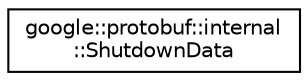 digraph "类继承关系图"
{
 // LATEX_PDF_SIZE
  edge [fontname="Helvetica",fontsize="10",labelfontname="Helvetica",labelfontsize="10"];
  node [fontname="Helvetica",fontsize="10",shape=record];
  rankdir="LR";
  Node0 [label="google::protobuf::internal\l::ShutdownData",height=0.2,width=0.4,color="black", fillcolor="white", style="filled",URL="$structgoogle_1_1protobuf_1_1internal_1_1ShutdownData.html",tooltip=" "];
}
